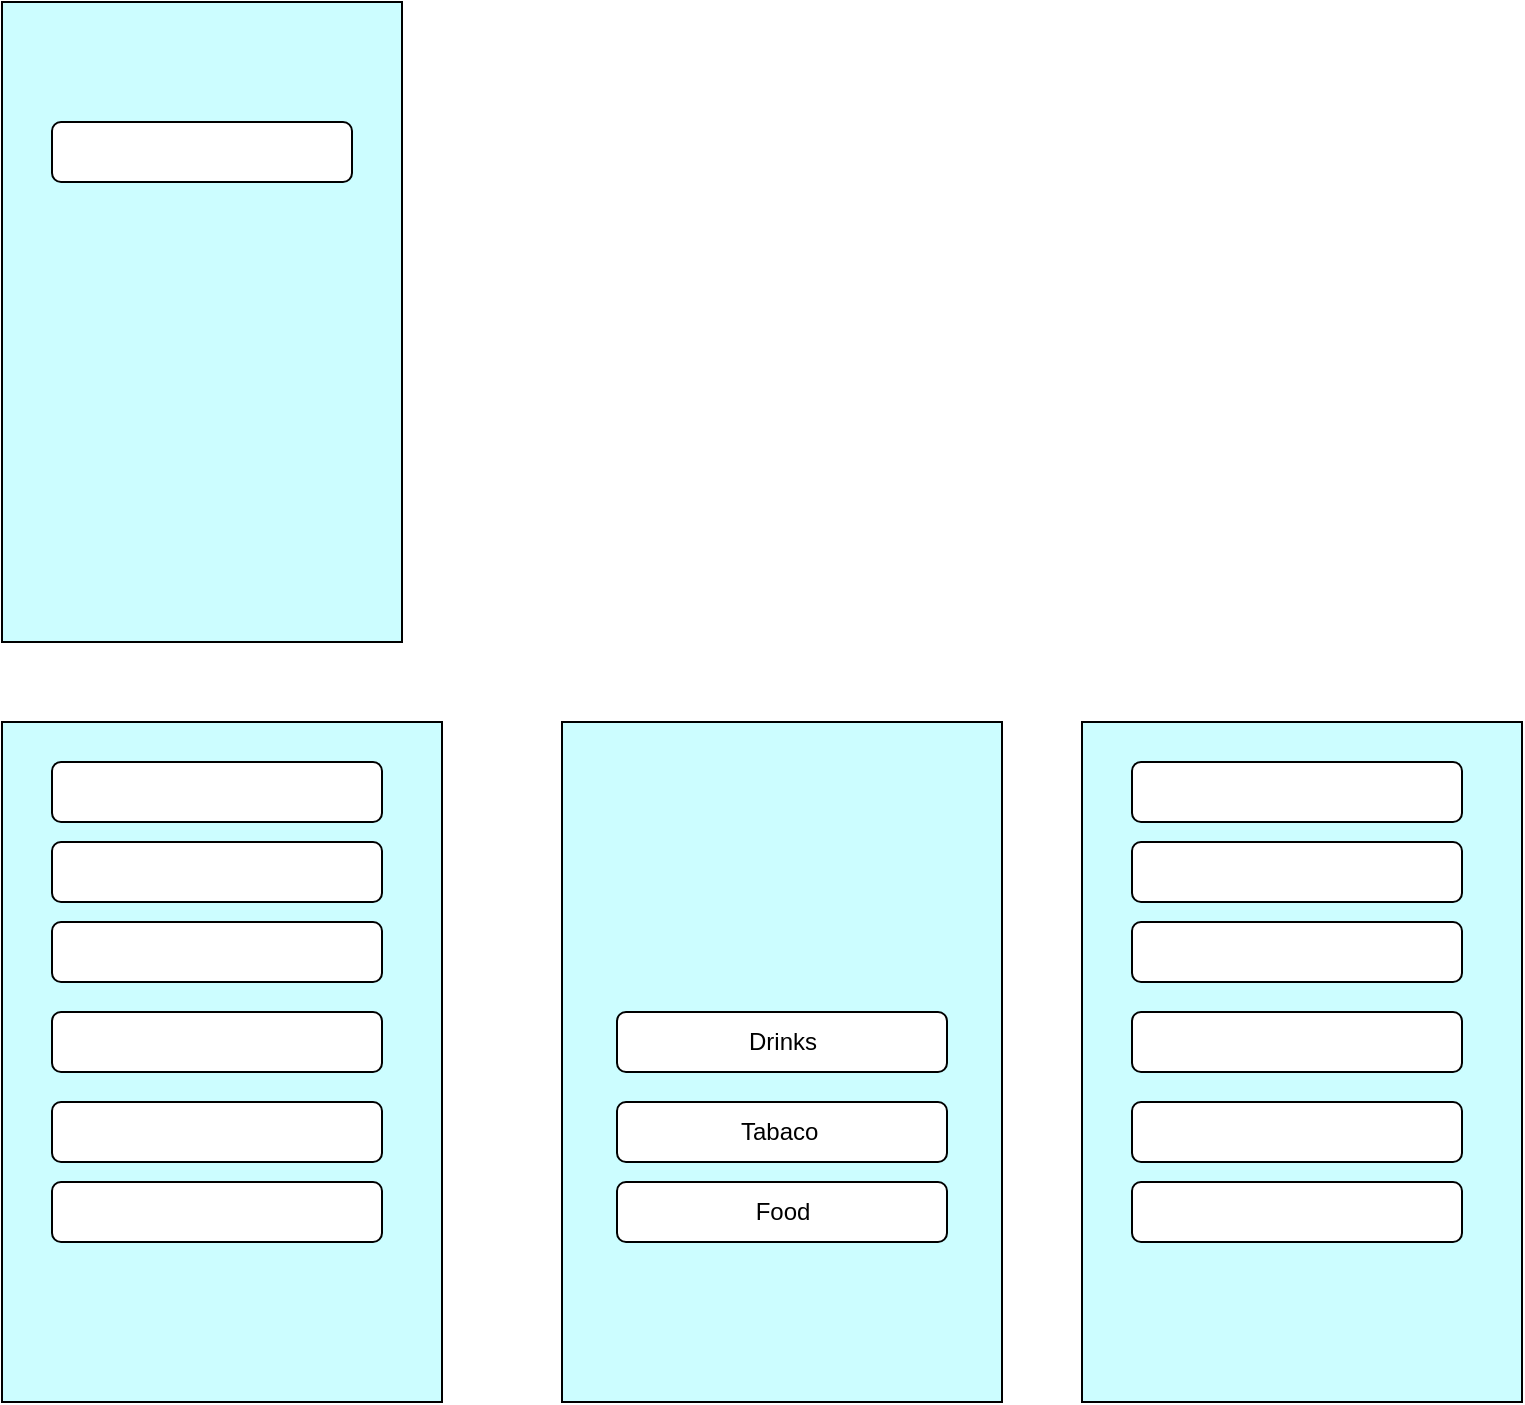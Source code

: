 <mxfile version="16.1.2" type="device"><diagram id="l3XNpc9SvU6sHwTi75vV" name="Page-1"><mxGraphModel dx="1022" dy="578" grid="1" gridSize="10" guides="1" tooltips="1" connect="1" arrows="1" fold="1" page="1" pageScale="1" pageWidth="850" pageHeight="1100" math="0" shadow="0"><root><mxCell id="0"/><mxCell id="1" parent="0"/><mxCell id="U47IkwzLWXGF5I9mhJW6-2" value="" style="rounded=0;whiteSpace=wrap;html=1;fillColor=#CCFDFF;" vertex="1" parent="1"><mxGeometry x="40" y="80" width="200" height="320" as="geometry"/></mxCell><mxCell id="U47IkwzLWXGF5I9mhJW6-4" value="" style="rounded=0;whiteSpace=wrap;html=1;fillColor=#CCFDFF;" vertex="1" parent="1"><mxGeometry x="40" y="440" width="220" height="340" as="geometry"/></mxCell><mxCell id="U47IkwzLWXGF5I9mhJW6-3" value="" style="rounded=1;whiteSpace=wrap;html=1;" vertex="1" parent="1"><mxGeometry x="65" y="460" width="165" height="30" as="geometry"/></mxCell><mxCell id="U47IkwzLWXGF5I9mhJW6-5" value="" style="rounded=1;whiteSpace=wrap;html=1;" vertex="1" parent="1"><mxGeometry x="65" y="140" width="150" height="30" as="geometry"/></mxCell><mxCell id="U47IkwzLWXGF5I9mhJW6-6" value="" style="rounded=1;whiteSpace=wrap;html=1;" vertex="1" parent="1"><mxGeometry x="65" y="500" width="165" height="30" as="geometry"/></mxCell><mxCell id="U47IkwzLWXGF5I9mhJW6-7" value="" style="rounded=1;whiteSpace=wrap;html=1;" vertex="1" parent="1"><mxGeometry x="65" y="540" width="165" height="30" as="geometry"/></mxCell><mxCell id="U47IkwzLWXGF5I9mhJW6-8" value="" style="rounded=1;whiteSpace=wrap;html=1;" vertex="1" parent="1"><mxGeometry x="65" y="585" width="165" height="30" as="geometry"/></mxCell><mxCell id="U47IkwzLWXGF5I9mhJW6-9" value="" style="rounded=1;whiteSpace=wrap;html=1;" vertex="1" parent="1"><mxGeometry x="65" y="630" width="165" height="30" as="geometry"/></mxCell><mxCell id="U47IkwzLWXGF5I9mhJW6-10" value="" style="rounded=1;whiteSpace=wrap;html=1;" vertex="1" parent="1"><mxGeometry x="65" y="670" width="165" height="30" as="geometry"/></mxCell><mxCell id="U47IkwzLWXGF5I9mhJW6-11" value="" style="rounded=0;whiteSpace=wrap;html=1;fillColor=#CCFDFF;" vertex="1" parent="1"><mxGeometry x="580" y="440" width="220" height="340" as="geometry"/></mxCell><mxCell id="U47IkwzLWXGF5I9mhJW6-12" value="" style="rounded=1;whiteSpace=wrap;html=1;" vertex="1" parent="1"><mxGeometry x="605" y="460" width="165" height="30" as="geometry"/></mxCell><mxCell id="U47IkwzLWXGF5I9mhJW6-13" value="" style="rounded=1;whiteSpace=wrap;html=1;" vertex="1" parent="1"><mxGeometry x="605" y="500" width="165" height="30" as="geometry"/></mxCell><mxCell id="U47IkwzLWXGF5I9mhJW6-14" value="" style="rounded=1;whiteSpace=wrap;html=1;" vertex="1" parent="1"><mxGeometry x="605" y="540" width="165" height="30" as="geometry"/></mxCell><mxCell id="U47IkwzLWXGF5I9mhJW6-15" value="" style="rounded=1;whiteSpace=wrap;html=1;" vertex="1" parent="1"><mxGeometry x="605" y="585" width="165" height="30" as="geometry"/></mxCell><mxCell id="U47IkwzLWXGF5I9mhJW6-16" value="" style="rounded=1;whiteSpace=wrap;html=1;" vertex="1" parent="1"><mxGeometry x="605" y="630" width="165" height="30" as="geometry"/></mxCell><mxCell id="U47IkwzLWXGF5I9mhJW6-17" value="" style="rounded=1;whiteSpace=wrap;html=1;" vertex="1" parent="1"><mxGeometry x="605" y="670" width="165" height="30" as="geometry"/></mxCell><mxCell id="U47IkwzLWXGF5I9mhJW6-18" value="" style="rounded=0;whiteSpace=wrap;html=1;fillColor=#CCFDFF;" vertex="1" parent="1"><mxGeometry x="320" y="440" width="220" height="340" as="geometry"/></mxCell><mxCell id="U47IkwzLWXGF5I9mhJW6-19" value="Drinks" style="rounded=1;whiteSpace=wrap;html=1;" vertex="1" parent="1"><mxGeometry x="347.5" y="585" width="165" height="30" as="geometry"/></mxCell><mxCell id="U47IkwzLWXGF5I9mhJW6-20" value="Tabaco&amp;nbsp;" style="rounded=1;whiteSpace=wrap;html=1;" vertex="1" parent="1"><mxGeometry x="347.5" y="630" width="165" height="30" as="geometry"/></mxCell><mxCell id="U47IkwzLWXGF5I9mhJW6-21" value="Food" style="rounded=1;whiteSpace=wrap;html=1;" vertex="1" parent="1"><mxGeometry x="347.5" y="670" width="165" height="30" as="geometry"/></mxCell></root></mxGraphModel></diagram></mxfile>